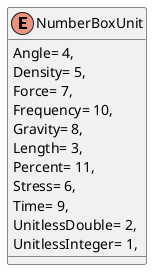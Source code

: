@startuml
enum NumberBoxUnit {
    Angle= 4,
    Density= 5,
    Force= 7,
    Frequency= 10,
    Gravity= 8,
    Length= 3,
    Percent= 11,
    Stress= 6,
    Time= 9,
    UnitlessDouble= 2,
    UnitlessInteger= 1,
}
@enduml
